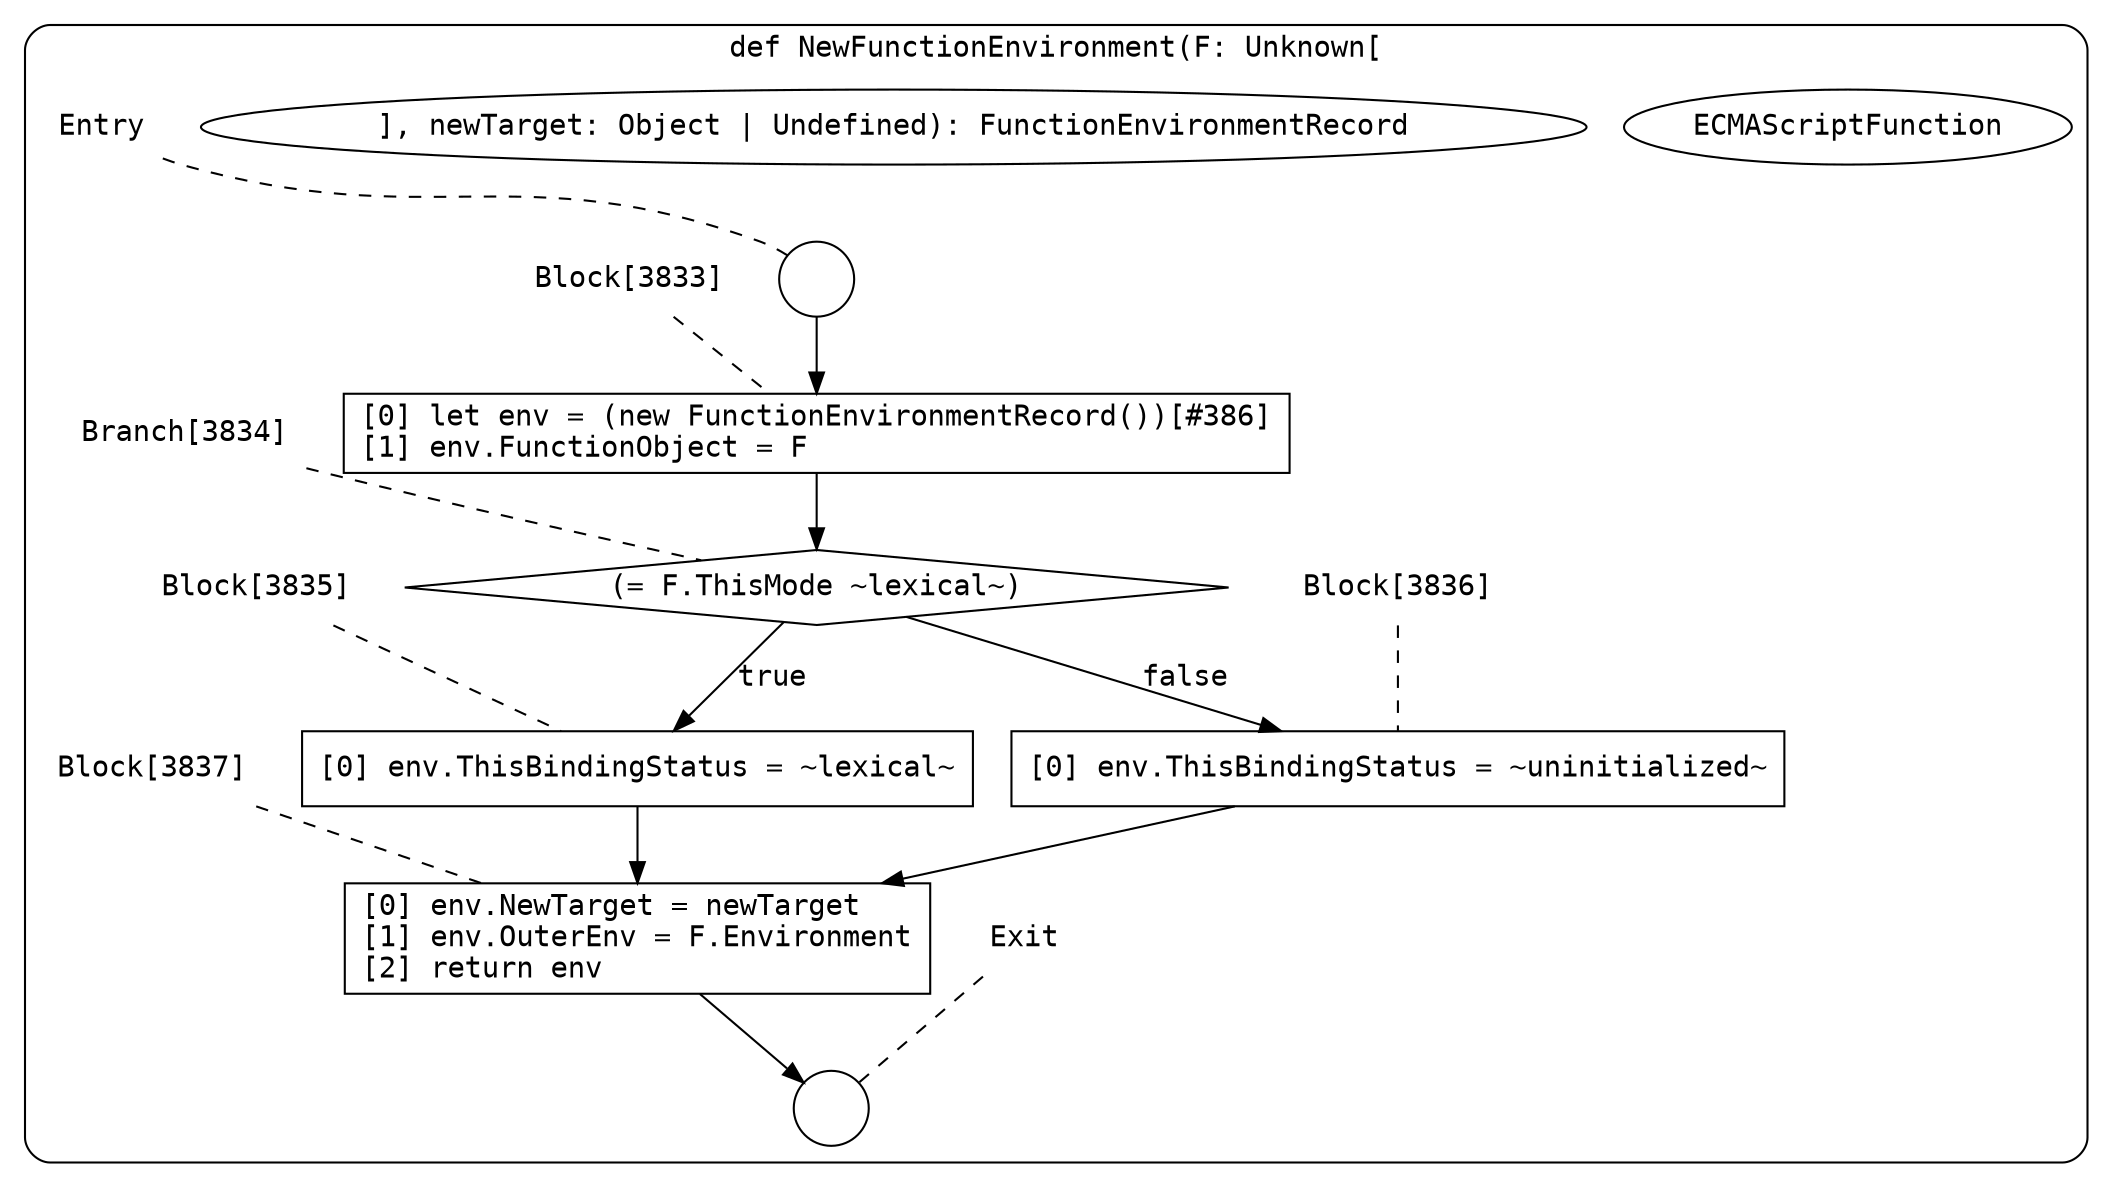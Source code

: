 digraph {
  graph [fontname = "Consolas"]
  node [fontname = "Consolas"]
  edge [fontname = "Consolas"]
  subgraph cluster1023 {
    label = "def NewFunctionEnvironment(F: Unknown["ECMAScriptFunction"], newTarget: Object | Undefined): FunctionEnvironmentRecord"
    style = rounded
    cluster1023_entry_name [shape=none, label=<<font color="black">Entry</font>>]
    cluster1023_entry_name -> cluster1023_entry [arrowhead=none, color="black", style=dashed]
    cluster1023_entry [shape=circle label=" " color="black" fillcolor="white" style=filled]
    cluster1023_entry -> node3833 [color="black"]
    cluster1023_exit_name [shape=none, label=<<font color="black">Exit</font>>]
    cluster1023_exit_name -> cluster1023_exit [arrowhead=none, color="black", style=dashed]
    cluster1023_exit [shape=circle label=" " color="black" fillcolor="white" style=filled]
    node3833_name [shape=none, label=<<font color="black">Block[3833]</font>>]
    node3833_name -> node3833 [arrowhead=none, color="black", style=dashed]
    node3833 [shape=box, label=<<font color="black">[0] let env = (new FunctionEnvironmentRecord())[#386]<BR ALIGN="LEFT"/>[1] env.FunctionObject = F<BR ALIGN="LEFT"/></font>> color="black" fillcolor="white", style=filled]
    node3833 -> node3834 [color="black"]
    node3834_name [shape=none, label=<<font color="black">Branch[3834]</font>>]
    node3834_name -> node3834 [arrowhead=none, color="black", style=dashed]
    node3834 [shape=diamond, label=<<font color="black">(= F.ThisMode ~lexical~)</font>> color="black" fillcolor="white", style=filled]
    node3834 -> node3835 [label=<<font color="black">true</font>> color="black"]
    node3834 -> node3836 [label=<<font color="black">false</font>> color="black"]
    node3835_name [shape=none, label=<<font color="black">Block[3835]</font>>]
    node3835_name -> node3835 [arrowhead=none, color="black", style=dashed]
    node3835 [shape=box, label=<<font color="black">[0] env.ThisBindingStatus = ~lexical~<BR ALIGN="LEFT"/></font>> color="black" fillcolor="white", style=filled]
    node3835 -> node3837 [color="black"]
    node3836_name [shape=none, label=<<font color="black">Block[3836]</font>>]
    node3836_name -> node3836 [arrowhead=none, color="black", style=dashed]
    node3836 [shape=box, label=<<font color="black">[0] env.ThisBindingStatus = ~uninitialized~<BR ALIGN="LEFT"/></font>> color="black" fillcolor="white", style=filled]
    node3836 -> node3837 [color="black"]
    node3837_name [shape=none, label=<<font color="black">Block[3837]</font>>]
    node3837_name -> node3837 [arrowhead=none, color="black", style=dashed]
    node3837 [shape=box, label=<<font color="black">[0] env.NewTarget = newTarget<BR ALIGN="LEFT"/>[1] env.OuterEnv = F.Environment<BR ALIGN="LEFT"/>[2] return env<BR ALIGN="LEFT"/></font>> color="black" fillcolor="white", style=filled]
    node3837 -> cluster1023_exit [color="black"]
  }
}